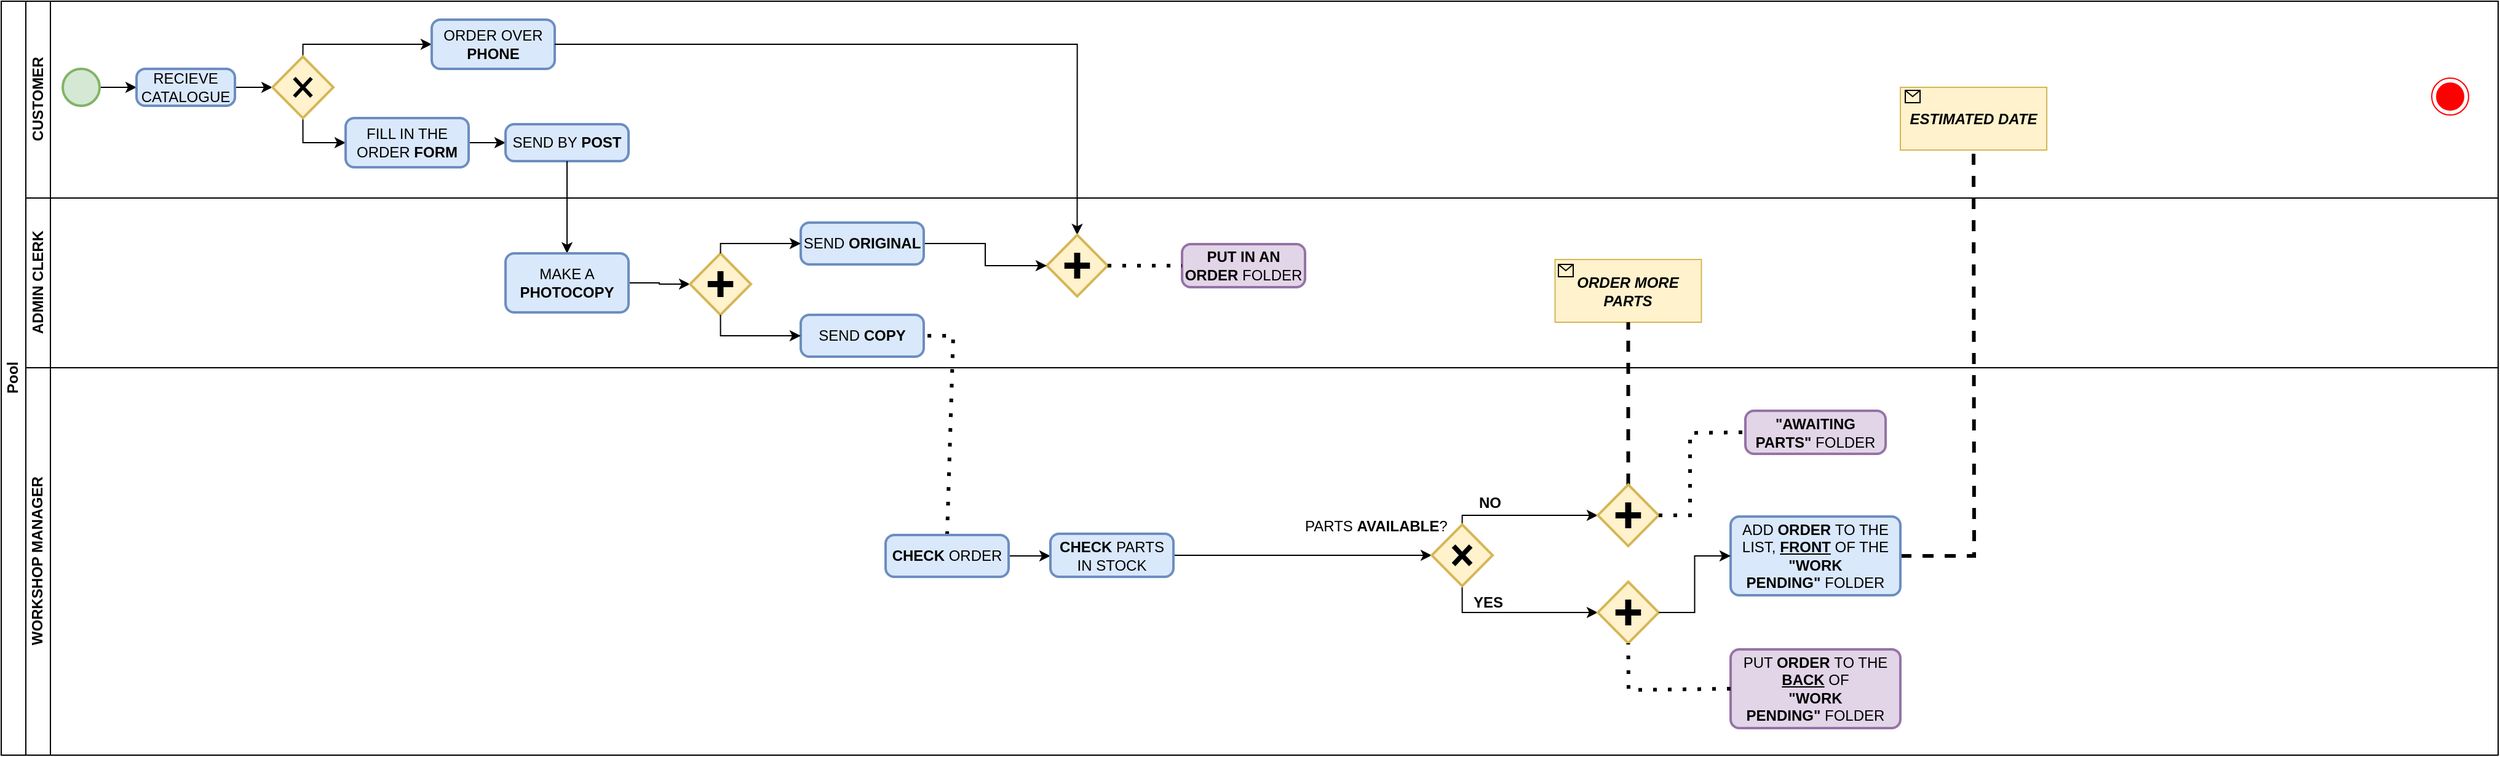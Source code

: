 <mxfile version="21.1.5" type="github">
  <diagram name="Страница 1" id="Dn4aGYQ_qFkcd7b8noSU">
    <mxGraphModel dx="2049" dy="803" grid="0" gridSize="10" guides="1" tooltips="1" connect="1" arrows="1" fold="1" page="1" pageScale="1" pageWidth="827" pageHeight="1169" math="0" shadow="0">
      <root>
        <mxCell id="0" />
        <mxCell id="1" parent="0" />
        <mxCell id="51tKO77k2Q9aJmPWq97G-1" value="Pool" style="swimlane;childLayout=stackLayout;resizeParent=1;resizeParentMax=0;horizontal=0;startSize=20;horizontalStack=0;html=1;" vertex="1" parent="1">
          <mxGeometry x="159" y="150" width="2030" height="613" as="geometry" />
        </mxCell>
        <mxCell id="51tKO77k2Q9aJmPWq97G-2" value="CUSTOMER" style="swimlane;startSize=20;horizontal=0;html=1;" vertex="1" parent="51tKO77k2Q9aJmPWq97G-1">
          <mxGeometry x="20" width="2010" height="160" as="geometry" />
        </mxCell>
        <mxCell id="51tKO77k2Q9aJmPWq97G-5" value="" style="ellipse;html=1;shape=endState;fillColor=#ff0000;strokeColor=#ff0000;" vertex="1" parent="51tKO77k2Q9aJmPWq97G-2">
          <mxGeometry x="1956" y="62.5" width="30" height="30" as="geometry" />
        </mxCell>
        <mxCell id="51tKO77k2Q9aJmPWq97G-11" style="edgeStyle=orthogonalEdgeStyle;rounded=0;orthogonalLoop=1;jettySize=auto;html=1;exitX=1;exitY=0.5;exitDx=0;exitDy=0;exitPerimeter=0;entryX=0;entryY=0.5;entryDx=0;entryDy=0;" edge="1" parent="51tKO77k2Q9aJmPWq97G-2" source="51tKO77k2Q9aJmPWq97G-6" target="51tKO77k2Q9aJmPWq97G-7">
          <mxGeometry relative="1" as="geometry" />
        </mxCell>
        <mxCell id="51tKO77k2Q9aJmPWq97G-6" value="" style="strokeWidth=2;html=1;shape=mxgraph.flowchart.start_2;whiteSpace=wrap;fillColor=#d5e8d4;strokeColor=#82b366;" vertex="1" parent="51tKO77k2Q9aJmPWq97G-2">
          <mxGeometry x="30" y="55" width="30" height="30" as="geometry" />
        </mxCell>
        <mxCell id="51tKO77k2Q9aJmPWq97G-13" style="edgeStyle=orthogonalEdgeStyle;rounded=0;orthogonalLoop=1;jettySize=auto;html=1;exitX=1;exitY=0.5;exitDx=0;exitDy=0;entryX=0;entryY=0.5;entryDx=0;entryDy=0;entryPerimeter=0;" edge="1" parent="51tKO77k2Q9aJmPWq97G-2" source="51tKO77k2Q9aJmPWq97G-7" target="51tKO77k2Q9aJmPWq97G-12">
          <mxGeometry relative="1" as="geometry" />
        </mxCell>
        <mxCell id="51tKO77k2Q9aJmPWq97G-7" value="RECIEVE&lt;br&gt;CATALOGUE" style="rounded=1;whiteSpace=wrap;html=1;absoluteArcSize=1;arcSize=14;strokeWidth=2;fillColor=#dae8fc;strokeColor=#6c8ebf;" vertex="1" parent="51tKO77k2Q9aJmPWq97G-2">
          <mxGeometry x="90" y="55" width="80" height="30" as="geometry" />
        </mxCell>
        <mxCell id="51tKO77k2Q9aJmPWq97G-27" style="edgeStyle=orthogonalEdgeStyle;rounded=0;orthogonalLoop=1;jettySize=auto;html=1;exitX=0.5;exitY=1;exitDx=0;exitDy=0;exitPerimeter=0;entryX=0;entryY=0.5;entryDx=0;entryDy=0;" edge="1" parent="51tKO77k2Q9aJmPWq97G-2" source="51tKO77k2Q9aJmPWq97G-12" target="51tKO77k2Q9aJmPWq97G-17">
          <mxGeometry relative="1" as="geometry" />
        </mxCell>
        <mxCell id="51tKO77k2Q9aJmPWq97G-29" style="edgeStyle=orthogonalEdgeStyle;rounded=0;orthogonalLoop=1;jettySize=auto;html=1;exitX=0.5;exitY=0;exitDx=0;exitDy=0;exitPerimeter=0;entryX=0;entryY=0.5;entryDx=0;entryDy=0;" edge="1" parent="51tKO77k2Q9aJmPWq97G-2" source="51tKO77k2Q9aJmPWq97G-12" target="51tKO77k2Q9aJmPWq97G-21">
          <mxGeometry relative="1" as="geometry">
            <Array as="points">
              <mxPoint x="225" y="35" />
            </Array>
          </mxGeometry>
        </mxCell>
        <mxCell id="51tKO77k2Q9aJmPWq97G-12" value="" style="strokeWidth=2;html=1;shape=mxgraph.flowchart.decision;whiteSpace=wrap;fillColor=#fff2cc;strokeColor=#d6b656;" vertex="1" parent="51tKO77k2Q9aJmPWq97G-2">
          <mxGeometry x="200.5" y="45" width="49.5" height="50" as="geometry" />
        </mxCell>
        <mxCell id="51tKO77k2Q9aJmPWq97G-14" value="" style="shape=umlDestroy;whiteSpace=wrap;html=1;strokeWidth=3;targetShapes=umlLifeline;" vertex="1" parent="51tKO77k2Q9aJmPWq97G-2">
          <mxGeometry x="218.25" y="62.5" width="14" height="15" as="geometry" />
        </mxCell>
        <mxCell id="51tKO77k2Q9aJmPWq97G-26" style="edgeStyle=orthogonalEdgeStyle;rounded=0;orthogonalLoop=1;jettySize=auto;html=1;exitX=1;exitY=0.5;exitDx=0;exitDy=0;entryX=0;entryY=0.5;entryDx=0;entryDy=0;" edge="1" parent="51tKO77k2Q9aJmPWq97G-2" source="51tKO77k2Q9aJmPWq97G-17" target="51tKO77k2Q9aJmPWq97G-25">
          <mxGeometry relative="1" as="geometry" />
        </mxCell>
        <mxCell id="51tKO77k2Q9aJmPWq97G-17" value="FILL IN THE ORDER &lt;b&gt;FORM&lt;/b&gt;" style="rounded=1;whiteSpace=wrap;html=1;absoluteArcSize=1;arcSize=14;strokeWidth=2;fillColor=#dae8fc;strokeColor=#6c8ebf;" vertex="1" parent="51tKO77k2Q9aJmPWq97G-2">
          <mxGeometry x="260" y="95" width="100" height="40" as="geometry" />
        </mxCell>
        <mxCell id="51tKO77k2Q9aJmPWq97G-21" value="ORDER OVER &lt;b&gt;PHONE&lt;/b&gt;" style="rounded=1;whiteSpace=wrap;html=1;absoluteArcSize=1;arcSize=14;strokeWidth=2;fillColor=#dae8fc;strokeColor=#6c8ebf;" vertex="1" parent="51tKO77k2Q9aJmPWq97G-2">
          <mxGeometry x="330" y="15" width="100" height="40" as="geometry" />
        </mxCell>
        <mxCell id="51tKO77k2Q9aJmPWq97G-25" value="SEND BY &lt;b&gt;POST&lt;/b&gt;" style="rounded=1;whiteSpace=wrap;html=1;absoluteArcSize=1;arcSize=14;strokeWidth=2;fillColor=#dae8fc;strokeColor=#6c8ebf;" vertex="1" parent="51tKO77k2Q9aJmPWq97G-2">
          <mxGeometry x="390" y="100" width="100" height="30" as="geometry" />
        </mxCell>
        <mxCell id="51tKO77k2Q9aJmPWq97G-101" value="&lt;i&gt;&lt;b&gt;ESTIMATED DATE&lt;/b&gt;&lt;/i&gt;" style="rounded=0;whiteSpace=wrap;html=1;fillColor=#fff2cc;strokeColor=#d6b656;" vertex="1" parent="51tKO77k2Q9aJmPWq97G-2">
          <mxGeometry x="1524" y="70" width="119" height="51" as="geometry" />
        </mxCell>
        <mxCell id="51tKO77k2Q9aJmPWq97G-105" value="" style="shape=message;html=1;html=1;outlineConnect=0;labelPosition=center;verticalLabelPosition=bottom;align=center;verticalAlign=top;fillColor=none;" vertex="1" parent="51tKO77k2Q9aJmPWq97G-2">
          <mxGeometry x="1528" y="72.5" width="12" height="10" as="geometry" />
        </mxCell>
        <mxCell id="51tKO77k2Q9aJmPWq97G-40" style="edgeStyle=orthogonalEdgeStyle;rounded=0;orthogonalLoop=1;jettySize=auto;html=1;exitX=1;exitY=0.5;exitDx=0;exitDy=0;entryX=0.5;entryY=0;entryDx=0;entryDy=0;entryPerimeter=0;" edge="1" parent="51tKO77k2Q9aJmPWq97G-1" source="51tKO77k2Q9aJmPWq97G-21" target="51tKO77k2Q9aJmPWq97G-34">
          <mxGeometry relative="1" as="geometry" />
        </mxCell>
        <mxCell id="51tKO77k2Q9aJmPWq97G-44" style="edgeStyle=orthogonalEdgeStyle;rounded=0;orthogonalLoop=1;jettySize=auto;html=1;exitX=0.5;exitY=1;exitDx=0;exitDy=0;entryX=0.5;entryY=0;entryDx=0;entryDy=0;" edge="1" parent="51tKO77k2Q9aJmPWq97G-1" source="51tKO77k2Q9aJmPWq97G-25" target="51tKO77k2Q9aJmPWq97G-43">
          <mxGeometry relative="1" as="geometry" />
        </mxCell>
        <mxCell id="51tKO77k2Q9aJmPWq97G-3" value="ADMIN CLERK" style="swimlane;startSize=20;horizontal=0;html=1;" vertex="1" parent="51tKO77k2Q9aJmPWq97G-1">
          <mxGeometry x="20" y="160" width="2010" height="138" as="geometry" />
        </mxCell>
        <mxCell id="51tKO77k2Q9aJmPWq97G-48" style="edgeStyle=orthogonalEdgeStyle;rounded=0;orthogonalLoop=1;jettySize=auto;html=1;exitX=1;exitY=0.5;exitDx=0;exitDy=0;" edge="1" parent="51tKO77k2Q9aJmPWq97G-3" source="51tKO77k2Q9aJmPWq97G-43" target="51tKO77k2Q9aJmPWq97G-46">
          <mxGeometry relative="1" as="geometry" />
        </mxCell>
        <mxCell id="51tKO77k2Q9aJmPWq97G-43" value="MAKE A &lt;b&gt;PHOTOCOPY&lt;/b&gt;" style="rounded=1;whiteSpace=wrap;html=1;absoluteArcSize=1;arcSize=14;strokeWidth=2;fillColor=#dae8fc;strokeColor=#6c8ebf;" vertex="1" parent="51tKO77k2Q9aJmPWq97G-3">
          <mxGeometry x="390" y="45" width="100" height="48" as="geometry" />
        </mxCell>
        <mxCell id="51tKO77k2Q9aJmPWq97G-45" value="" style="group" vertex="1" connectable="0" parent="51tKO77k2Q9aJmPWq97G-3">
          <mxGeometry x="540" y="45" width="49.5" height="50" as="geometry" />
        </mxCell>
        <mxCell id="51tKO77k2Q9aJmPWq97G-46" value="" style="strokeWidth=2;html=1;shape=mxgraph.flowchart.decision;whiteSpace=wrap;fillColor=#fff2cc;strokeColor=#d6b656;" vertex="1" parent="51tKO77k2Q9aJmPWq97G-45">
          <mxGeometry width="49.5" height="50" as="geometry" />
        </mxCell>
        <mxCell id="51tKO77k2Q9aJmPWq97G-47" value="" style="shape=cross;whiteSpace=wrap;html=1;fillColor=#000000;container=1;" vertex="1" parent="51tKO77k2Q9aJmPWq97G-45">
          <mxGeometry x="14.87" y="15" width="19.75" height="20" as="geometry" />
        </mxCell>
        <mxCell id="51tKO77k2Q9aJmPWq97G-30" value="&lt;b&gt;PUT IN AN ORDER&lt;/b&gt; FOLDER" style="rounded=1;whiteSpace=wrap;html=1;absoluteArcSize=1;arcSize=14;strokeWidth=2;fillColor=#e1d5e7;strokeColor=#9673a6;" vertex="1" parent="51tKO77k2Q9aJmPWq97G-3">
          <mxGeometry x="940" y="37.5" width="100" height="35" as="geometry" />
        </mxCell>
        <mxCell id="51tKO77k2Q9aJmPWq97G-39" value="" style="group" vertex="1" connectable="0" parent="51tKO77k2Q9aJmPWq97G-3">
          <mxGeometry x="830" y="30" width="49.5" height="50" as="geometry" />
        </mxCell>
        <mxCell id="51tKO77k2Q9aJmPWq97G-34" value="" style="strokeWidth=2;html=1;shape=mxgraph.flowchart.decision;whiteSpace=wrap;fillColor=#fff2cc;strokeColor=#d6b656;" vertex="1" parent="51tKO77k2Q9aJmPWq97G-39">
          <mxGeometry width="49.5" height="50" as="geometry" />
        </mxCell>
        <mxCell id="51tKO77k2Q9aJmPWq97G-37" value="" style="shape=cross;whiteSpace=wrap;html=1;fillColor=#000000;container=1;" vertex="1" parent="51tKO77k2Q9aJmPWq97G-39">
          <mxGeometry x="14.87" y="15" width="19.75" height="20" as="geometry" />
        </mxCell>
        <mxCell id="51tKO77k2Q9aJmPWq97G-50" style="edgeStyle=orthogonalEdgeStyle;rounded=0;orthogonalLoop=1;jettySize=auto;html=1;exitX=1;exitY=0.5;exitDx=0;exitDy=0;entryX=0;entryY=0.5;entryDx=0;entryDy=0;entryPerimeter=0;" edge="1" parent="51tKO77k2Q9aJmPWq97G-3" source="51tKO77k2Q9aJmPWq97G-49" target="51tKO77k2Q9aJmPWq97G-34">
          <mxGeometry relative="1" as="geometry" />
        </mxCell>
        <mxCell id="51tKO77k2Q9aJmPWq97G-49" value="SEND &lt;b&gt;ORIGINAL&lt;/b&gt;" style="rounded=1;whiteSpace=wrap;html=1;absoluteArcSize=1;arcSize=14;strokeWidth=2;fillColor=#dae8fc;strokeColor=#6c8ebf;" vertex="1" parent="51tKO77k2Q9aJmPWq97G-3">
          <mxGeometry x="630" y="20" width="100" height="34" as="geometry" />
        </mxCell>
        <mxCell id="51tKO77k2Q9aJmPWq97G-51" style="edgeStyle=orthogonalEdgeStyle;rounded=0;orthogonalLoop=1;jettySize=auto;html=1;exitX=0.5;exitY=0;exitDx=0;exitDy=0;exitPerimeter=0;entryX=0;entryY=0.5;entryDx=0;entryDy=0;" edge="1" parent="51tKO77k2Q9aJmPWq97G-3" source="51tKO77k2Q9aJmPWq97G-46" target="51tKO77k2Q9aJmPWq97G-49">
          <mxGeometry relative="1" as="geometry">
            <Array as="points">
              <mxPoint x="565" y="37" />
            </Array>
          </mxGeometry>
        </mxCell>
        <mxCell id="51tKO77k2Q9aJmPWq97G-52" value="SEND &lt;b&gt;COPY&lt;/b&gt;" style="rounded=1;whiteSpace=wrap;html=1;absoluteArcSize=1;arcSize=14;strokeWidth=2;fillColor=#dae8fc;strokeColor=#6c8ebf;" vertex="1" parent="51tKO77k2Q9aJmPWq97G-3">
          <mxGeometry x="630" y="95" width="100" height="34" as="geometry" />
        </mxCell>
        <mxCell id="51tKO77k2Q9aJmPWq97G-53" style="edgeStyle=orthogonalEdgeStyle;rounded=0;orthogonalLoop=1;jettySize=auto;html=1;exitX=0.5;exitY=1;exitDx=0;exitDy=0;exitPerimeter=0;entryX=0;entryY=0.5;entryDx=0;entryDy=0;" edge="1" parent="51tKO77k2Q9aJmPWq97G-3" source="51tKO77k2Q9aJmPWq97G-46" target="51tKO77k2Q9aJmPWq97G-52">
          <mxGeometry relative="1" as="geometry">
            <Array as="points">
              <mxPoint x="565" y="112" />
            </Array>
          </mxGeometry>
        </mxCell>
        <mxCell id="51tKO77k2Q9aJmPWq97G-74" value="&lt;i&gt;&lt;b&gt;ORDER MORE PARTS&lt;/b&gt;&lt;/i&gt;" style="rounded=0;whiteSpace=wrap;html=1;fillColor=#fff2cc;strokeColor=#d6b656;" vertex="1" parent="51tKO77k2Q9aJmPWq97G-3">
          <mxGeometry x="1243.25" y="50" width="119" height="51" as="geometry" />
        </mxCell>
        <mxCell id="51tKO77k2Q9aJmPWq97G-100" value="" style="endArrow=none;dashed=1;html=1;dashPattern=1 3;strokeWidth=3;rounded=0;exitX=1;exitY=0.5;exitDx=0;exitDy=0;exitPerimeter=0;entryX=0;entryY=0.5;entryDx=0;entryDy=0;" edge="1" parent="51tKO77k2Q9aJmPWq97G-3" source="51tKO77k2Q9aJmPWq97G-34" target="51tKO77k2Q9aJmPWq97G-30">
          <mxGeometry width="50" height="50" relative="1" as="geometry">
            <mxPoint x="856" y="-9" as="sourcePoint" />
            <mxPoint x="906" y="-59" as="targetPoint" />
          </mxGeometry>
        </mxCell>
        <mxCell id="51tKO77k2Q9aJmPWq97G-104" value="" style="shape=message;html=1;html=1;outlineConnect=0;labelPosition=center;verticalLabelPosition=bottom;align=center;verticalAlign=top;fillColor=none;" vertex="1" parent="51tKO77k2Q9aJmPWq97G-3">
          <mxGeometry x="1246" y="54" width="12" height="10" as="geometry" />
        </mxCell>
        <mxCell id="51tKO77k2Q9aJmPWq97G-80" value="" style="endArrow=none;dashed=1;html=1;rounded=0;exitX=0.5;exitY=0;exitDx=0;exitDy=0;exitPerimeter=0;entryX=0.5;entryY=1;entryDx=0;entryDy=0;strokeWidth=3;" edge="1" parent="51tKO77k2Q9aJmPWq97G-1" source="51tKO77k2Q9aJmPWq97G-77" target="51tKO77k2Q9aJmPWq97G-74">
          <mxGeometry width="50" height="50" relative="1" as="geometry">
            <mxPoint x="1381" y="348" as="sourcePoint" />
            <mxPoint x="1431" y="298" as="targetPoint" />
          </mxGeometry>
        </mxCell>
        <mxCell id="51tKO77k2Q9aJmPWq97G-94" value="" style="endArrow=none;dashed=1;html=1;dashPattern=1 3;strokeWidth=3;rounded=0;exitX=0.5;exitY=0;exitDx=0;exitDy=0;entryX=1;entryY=0.5;entryDx=0;entryDy=0;" edge="1" parent="51tKO77k2Q9aJmPWq97G-1" source="51tKO77k2Q9aJmPWq97G-54" target="51tKO77k2Q9aJmPWq97G-52">
          <mxGeometry width="50" height="50" relative="1" as="geometry">
            <mxPoint x="850" y="359" as="sourcePoint" />
            <mxPoint x="900" y="309" as="targetPoint" />
            <Array as="points">
              <mxPoint x="774" y="272" />
            </Array>
          </mxGeometry>
        </mxCell>
        <mxCell id="51tKO77k2Q9aJmPWq97G-103" value="" style="endArrow=none;dashed=1;html=1;rounded=0;exitX=1;exitY=0.5;exitDx=0;exitDy=0;entryX=0.5;entryY=1;entryDx=0;entryDy=0;strokeWidth=3;" edge="1" parent="51tKO77k2Q9aJmPWq97G-1" source="51tKO77k2Q9aJmPWq97G-96" target="51tKO77k2Q9aJmPWq97G-101">
          <mxGeometry width="50" height="50" relative="1" as="geometry">
            <mxPoint x="1580" y="269" as="sourcePoint" />
            <mxPoint x="1630" y="219" as="targetPoint" />
            <Array as="points">
              <mxPoint x="1604" y="451" />
            </Array>
          </mxGeometry>
        </mxCell>
        <mxCell id="51tKO77k2Q9aJmPWq97G-4" value="WORKSHOP MANAGER" style="swimlane;startSize=20;horizontal=0;html=1;" vertex="1" parent="51tKO77k2Q9aJmPWq97G-1">
          <mxGeometry x="20" y="298" width="2010" height="315" as="geometry" />
        </mxCell>
        <mxCell id="51tKO77k2Q9aJmPWq97G-66" style="edgeStyle=orthogonalEdgeStyle;rounded=0;orthogonalLoop=1;jettySize=auto;html=1;exitX=1;exitY=0.5;exitDx=0;exitDy=0;entryX=0;entryY=0.5;entryDx=0;entryDy=0;" edge="1" parent="51tKO77k2Q9aJmPWq97G-4" source="51tKO77k2Q9aJmPWq97G-54" target="51tKO77k2Q9aJmPWq97G-64">
          <mxGeometry relative="1" as="geometry" />
        </mxCell>
        <mxCell id="51tKO77k2Q9aJmPWq97G-54" value="&lt;b&gt;CHECK&lt;/b&gt; ORDER" style="rounded=1;whiteSpace=wrap;html=1;absoluteArcSize=1;arcSize=14;strokeWidth=2;fillColor=#dae8fc;strokeColor=#6c8ebf;" vertex="1" parent="51tKO77k2Q9aJmPWq97G-4">
          <mxGeometry x="699" y="136" width="100" height="34" as="geometry" />
        </mxCell>
        <mxCell id="51tKO77k2Q9aJmPWq97G-69" style="edgeStyle=orthogonalEdgeStyle;rounded=0;orthogonalLoop=1;jettySize=auto;html=1;exitX=1;exitY=0.5;exitDx=0;exitDy=0;entryX=0;entryY=0.5;entryDx=0;entryDy=0;entryPerimeter=0;" edge="1" parent="51tKO77k2Q9aJmPWq97G-4" source="51tKO77k2Q9aJmPWq97G-64" target="51tKO77k2Q9aJmPWq97G-67">
          <mxGeometry relative="1" as="geometry" />
        </mxCell>
        <mxCell id="51tKO77k2Q9aJmPWq97G-64" value="&lt;b&gt;CHECK &lt;/b&gt;PARTS IN STOCK" style="rounded=1;whiteSpace=wrap;html=1;absoluteArcSize=1;arcSize=14;strokeWidth=2;fillColor=#dae8fc;strokeColor=#6c8ebf;" vertex="1" parent="51tKO77k2Q9aJmPWq97G-4">
          <mxGeometry x="833" y="135" width="100" height="35" as="geometry" />
        </mxCell>
        <mxCell id="51tKO77k2Q9aJmPWq97G-79" style="edgeStyle=orthogonalEdgeStyle;rounded=0;orthogonalLoop=1;jettySize=auto;html=1;exitX=0.5;exitY=0;exitDx=0;exitDy=0;exitPerimeter=0;entryX=0;entryY=0.5;entryDx=0;entryDy=0;entryPerimeter=0;" edge="1" parent="51tKO77k2Q9aJmPWq97G-4" source="51tKO77k2Q9aJmPWq97G-67" target="51tKO77k2Q9aJmPWq97G-77">
          <mxGeometry relative="1" as="geometry">
            <Array as="points">
              <mxPoint x="1168" y="120" />
            </Array>
          </mxGeometry>
        </mxCell>
        <mxCell id="51tKO77k2Q9aJmPWq97G-91" style="edgeStyle=orthogonalEdgeStyle;rounded=0;orthogonalLoop=1;jettySize=auto;html=1;exitX=0.5;exitY=1;exitDx=0;exitDy=0;exitPerimeter=0;entryX=0;entryY=0.5;entryDx=0;entryDy=0;entryPerimeter=0;" edge="1" parent="51tKO77k2Q9aJmPWq97G-4" source="51tKO77k2Q9aJmPWq97G-67" target="51tKO77k2Q9aJmPWq97G-89">
          <mxGeometry relative="1" as="geometry" />
        </mxCell>
        <mxCell id="51tKO77k2Q9aJmPWq97G-67" value="" style="strokeWidth=2;html=1;shape=mxgraph.flowchart.decision;whiteSpace=wrap;fillColor=#fff2cc;strokeColor=#d6b656;" vertex="1" parent="51tKO77k2Q9aJmPWq97G-4">
          <mxGeometry x="1143" y="127.5" width="49.5" height="50" as="geometry" />
        </mxCell>
        <mxCell id="51tKO77k2Q9aJmPWq97G-68" value="" style="shape=umlDestroy;whiteSpace=wrap;html=1;strokeWidth=4;targetShapes=umlLifeline;" vertex="1" parent="51tKO77k2Q9aJmPWq97G-4">
          <mxGeometry x="1160.75" y="145" width="14" height="15" as="geometry" />
        </mxCell>
        <mxCell id="51tKO77k2Q9aJmPWq97G-70" value="PARTS &lt;b&gt;AVAILABLE&lt;/b&gt;?" style="text;whiteSpace=wrap;html=1;" vertex="1" parent="51tKO77k2Q9aJmPWq97G-4">
          <mxGeometry x="1038" y="115" width="119" height="36" as="geometry" />
        </mxCell>
        <mxCell id="51tKO77k2Q9aJmPWq97G-72" value="&lt;b&gt;YES&lt;/b&gt;" style="text;whiteSpace=wrap;html=1;" vertex="1" parent="51tKO77k2Q9aJmPWq97G-4">
          <mxGeometry x="1174.746" y="177.496" width="91" height="36" as="geometry" />
        </mxCell>
        <mxCell id="51tKO77k2Q9aJmPWq97G-75" value="&lt;b&gt;NO&lt;/b&gt;" style="text;html=1;strokeColor=none;fillColor=none;align=center;verticalAlign=middle;whiteSpace=wrap;rounded=0;" vertex="1" parent="51tKO77k2Q9aJmPWq97G-4">
          <mxGeometry x="1174.75" y="99" width="31" height="21" as="geometry" />
        </mxCell>
        <mxCell id="51tKO77k2Q9aJmPWq97G-76" value="" style="group" vertex="1" connectable="0" parent="51tKO77k2Q9aJmPWq97G-4">
          <mxGeometry x="1278" y="95" width="49.5" height="50" as="geometry" />
        </mxCell>
        <mxCell id="51tKO77k2Q9aJmPWq97G-77" value="" style="strokeWidth=2;html=1;shape=mxgraph.flowchart.decision;whiteSpace=wrap;fillColor=#fff2cc;strokeColor=#d6b656;" vertex="1" parent="51tKO77k2Q9aJmPWq97G-76">
          <mxGeometry width="49.5" height="50" as="geometry" />
        </mxCell>
        <mxCell id="51tKO77k2Q9aJmPWq97G-78" value="" style="shape=cross;whiteSpace=wrap;html=1;fillColor=#000000;container=1;" vertex="1" parent="51tKO77k2Q9aJmPWq97G-76">
          <mxGeometry x="14.87" y="15" width="19.75" height="20" as="geometry" />
        </mxCell>
        <mxCell id="51tKO77k2Q9aJmPWq97G-82" value="&lt;b&gt;&quot;AWAITING PARTS&quot;&lt;/b&gt; FOLDER" style="rounded=1;whiteSpace=wrap;html=1;absoluteArcSize=1;arcSize=14;strokeWidth=2;fillColor=#e1d5e7;strokeColor=#9673a6;" vertex="1" parent="51tKO77k2Q9aJmPWq97G-4">
          <mxGeometry x="1398" y="35" width="114" height="35" as="geometry" />
        </mxCell>
        <mxCell id="51tKO77k2Q9aJmPWq97G-88" value="" style="group" vertex="1" connectable="0" parent="51tKO77k2Q9aJmPWq97G-4">
          <mxGeometry x="1278" y="174" width="49.5" height="50" as="geometry" />
        </mxCell>
        <mxCell id="51tKO77k2Q9aJmPWq97G-89" value="" style="strokeWidth=2;html=1;shape=mxgraph.flowchart.decision;whiteSpace=wrap;fillColor=#fff2cc;strokeColor=#d6b656;" vertex="1" parent="51tKO77k2Q9aJmPWq97G-88">
          <mxGeometry width="49.5" height="50" as="geometry" />
        </mxCell>
        <mxCell id="51tKO77k2Q9aJmPWq97G-90" value="" style="shape=cross;whiteSpace=wrap;html=1;fillColor=#000000;container=1;" vertex="1" parent="51tKO77k2Q9aJmPWq97G-88">
          <mxGeometry x="14.87" y="15" width="19.75" height="20" as="geometry" />
        </mxCell>
        <mxCell id="51tKO77k2Q9aJmPWq97G-92" value="PUT &lt;b&gt;ORDER&lt;/b&gt;&amp;nbsp;TO THE &lt;b&gt;&lt;u&gt;BACK&lt;/u&gt;&lt;/b&gt; OF&lt;br&gt;&lt;b&gt;&quot;WORK PENDING&quot;&lt;/b&gt;&amp;nbsp;FOLDER" style="rounded=1;whiteSpace=wrap;html=1;absoluteArcSize=1;arcSize=14;strokeWidth=2;fillColor=#e1d5e7;strokeColor=#9673a6;" vertex="1" parent="51tKO77k2Q9aJmPWq97G-4">
          <mxGeometry x="1386" y="229" width="138" height="64" as="geometry" />
        </mxCell>
        <mxCell id="51tKO77k2Q9aJmPWq97G-96" value="ADD&amp;nbsp;&lt;b&gt;ORDER&lt;/b&gt;&amp;nbsp;TO THE LIST,&amp;nbsp;&lt;b&gt;&lt;u&gt;FRONT&lt;/u&gt;&lt;/b&gt;&amp;nbsp;OF THE&lt;br&gt;&lt;b&gt;&quot;WORK PENDING&quot;&lt;/b&gt;&amp;nbsp;FOLDER" style="rounded=1;whiteSpace=wrap;html=1;absoluteArcSize=1;arcSize=14;strokeWidth=2;fillColor=#dae8fc;strokeColor=#6c8ebf;" vertex="1" parent="51tKO77k2Q9aJmPWq97G-4">
          <mxGeometry x="1386" y="121" width="138" height="64" as="geometry" />
        </mxCell>
        <mxCell id="51tKO77k2Q9aJmPWq97G-97" style="edgeStyle=orthogonalEdgeStyle;rounded=0;orthogonalLoop=1;jettySize=auto;html=1;exitX=1;exitY=0.5;exitDx=0;exitDy=0;exitPerimeter=0;entryX=0;entryY=0.5;entryDx=0;entryDy=0;" edge="1" parent="51tKO77k2Q9aJmPWq97G-4" source="51tKO77k2Q9aJmPWq97G-89" target="51tKO77k2Q9aJmPWq97G-96">
          <mxGeometry relative="1" as="geometry" />
        </mxCell>
        <mxCell id="51tKO77k2Q9aJmPWq97G-98" value="" style="endArrow=none;dashed=1;html=1;dashPattern=1 3;strokeWidth=3;rounded=0;entryX=0.5;entryY=1;entryDx=0;entryDy=0;entryPerimeter=0;exitX=0;exitY=0.5;exitDx=0;exitDy=0;" edge="1" parent="51tKO77k2Q9aJmPWq97G-4" source="51tKO77k2Q9aJmPWq97G-92" target="51tKO77k2Q9aJmPWq97G-89">
          <mxGeometry width="50" height="50" relative="1" as="geometry">
            <mxPoint x="1412" y="250" as="sourcePoint" />
            <mxPoint x="1462" y="200" as="targetPoint" />
            <Array as="points">
              <mxPoint x="1303" y="262" />
            </Array>
          </mxGeometry>
        </mxCell>
        <mxCell id="51tKO77k2Q9aJmPWq97G-99" value="" style="endArrow=none;dashed=1;html=1;dashPattern=1 3;strokeWidth=3;rounded=0;exitX=1;exitY=0.5;exitDx=0;exitDy=0;exitPerimeter=0;entryX=0;entryY=0.5;entryDx=0;entryDy=0;" edge="1" parent="51tKO77k2Q9aJmPWq97G-4" source="51tKO77k2Q9aJmPWq97G-77" target="51tKO77k2Q9aJmPWq97G-82">
          <mxGeometry width="50" height="50" relative="1" as="geometry">
            <mxPoint x="1412" y="250" as="sourcePoint" />
            <mxPoint x="1462" y="200" as="targetPoint" />
            <Array as="points">
              <mxPoint x="1353" y="120" />
              <mxPoint x="1353" y="53" />
            </Array>
          </mxGeometry>
        </mxCell>
      </root>
    </mxGraphModel>
  </diagram>
</mxfile>
